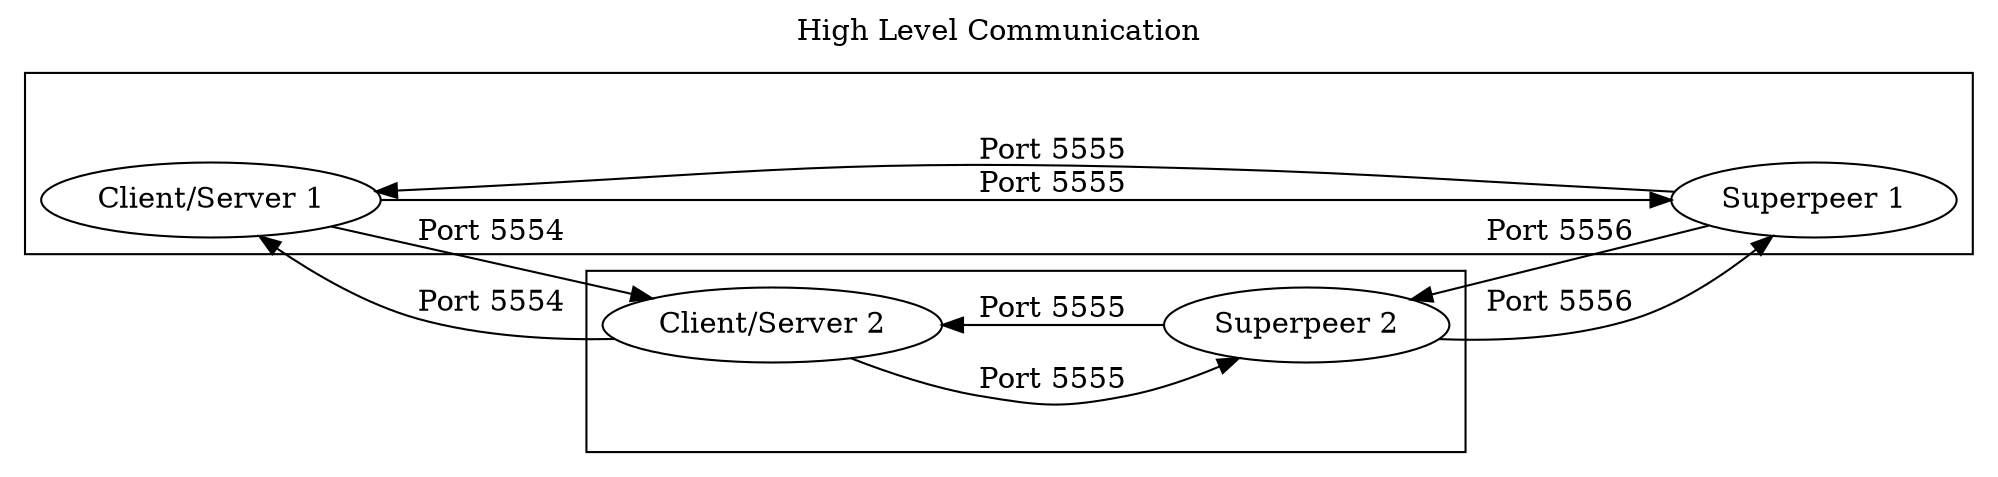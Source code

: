 digraph Communication {
    label="High Level Communication"
    labelloc=t
    rankdir=LR

    subgraph cluster_superpeer1 {
        label=""
        cs1 [label="Client/Server 1"]
        sp1 [label="Superpeer 1"]
    }

    subgraph cluster_superpeer2 {
        label=""
        cs2 [label="Client/Server 2"]
        sp2 [label="Superpeer 2"]
    }

    cs1 -> sp1 [label="Port 5555", minlen=3]
    sp1 -> cs1 [label="Port 5555"]
    cs2 -> sp2 [label="Port 5555"]
    sp2 -> cs2 [label="Port 5555"]

    sp1 -> sp2 [label="Port 5556"]
    sp2 -> sp1 [label="Port 5556"]

    cs1 -> cs2 [label="Port 5554"]
    cs2 -> cs1 [label="Port 5554"]
}

